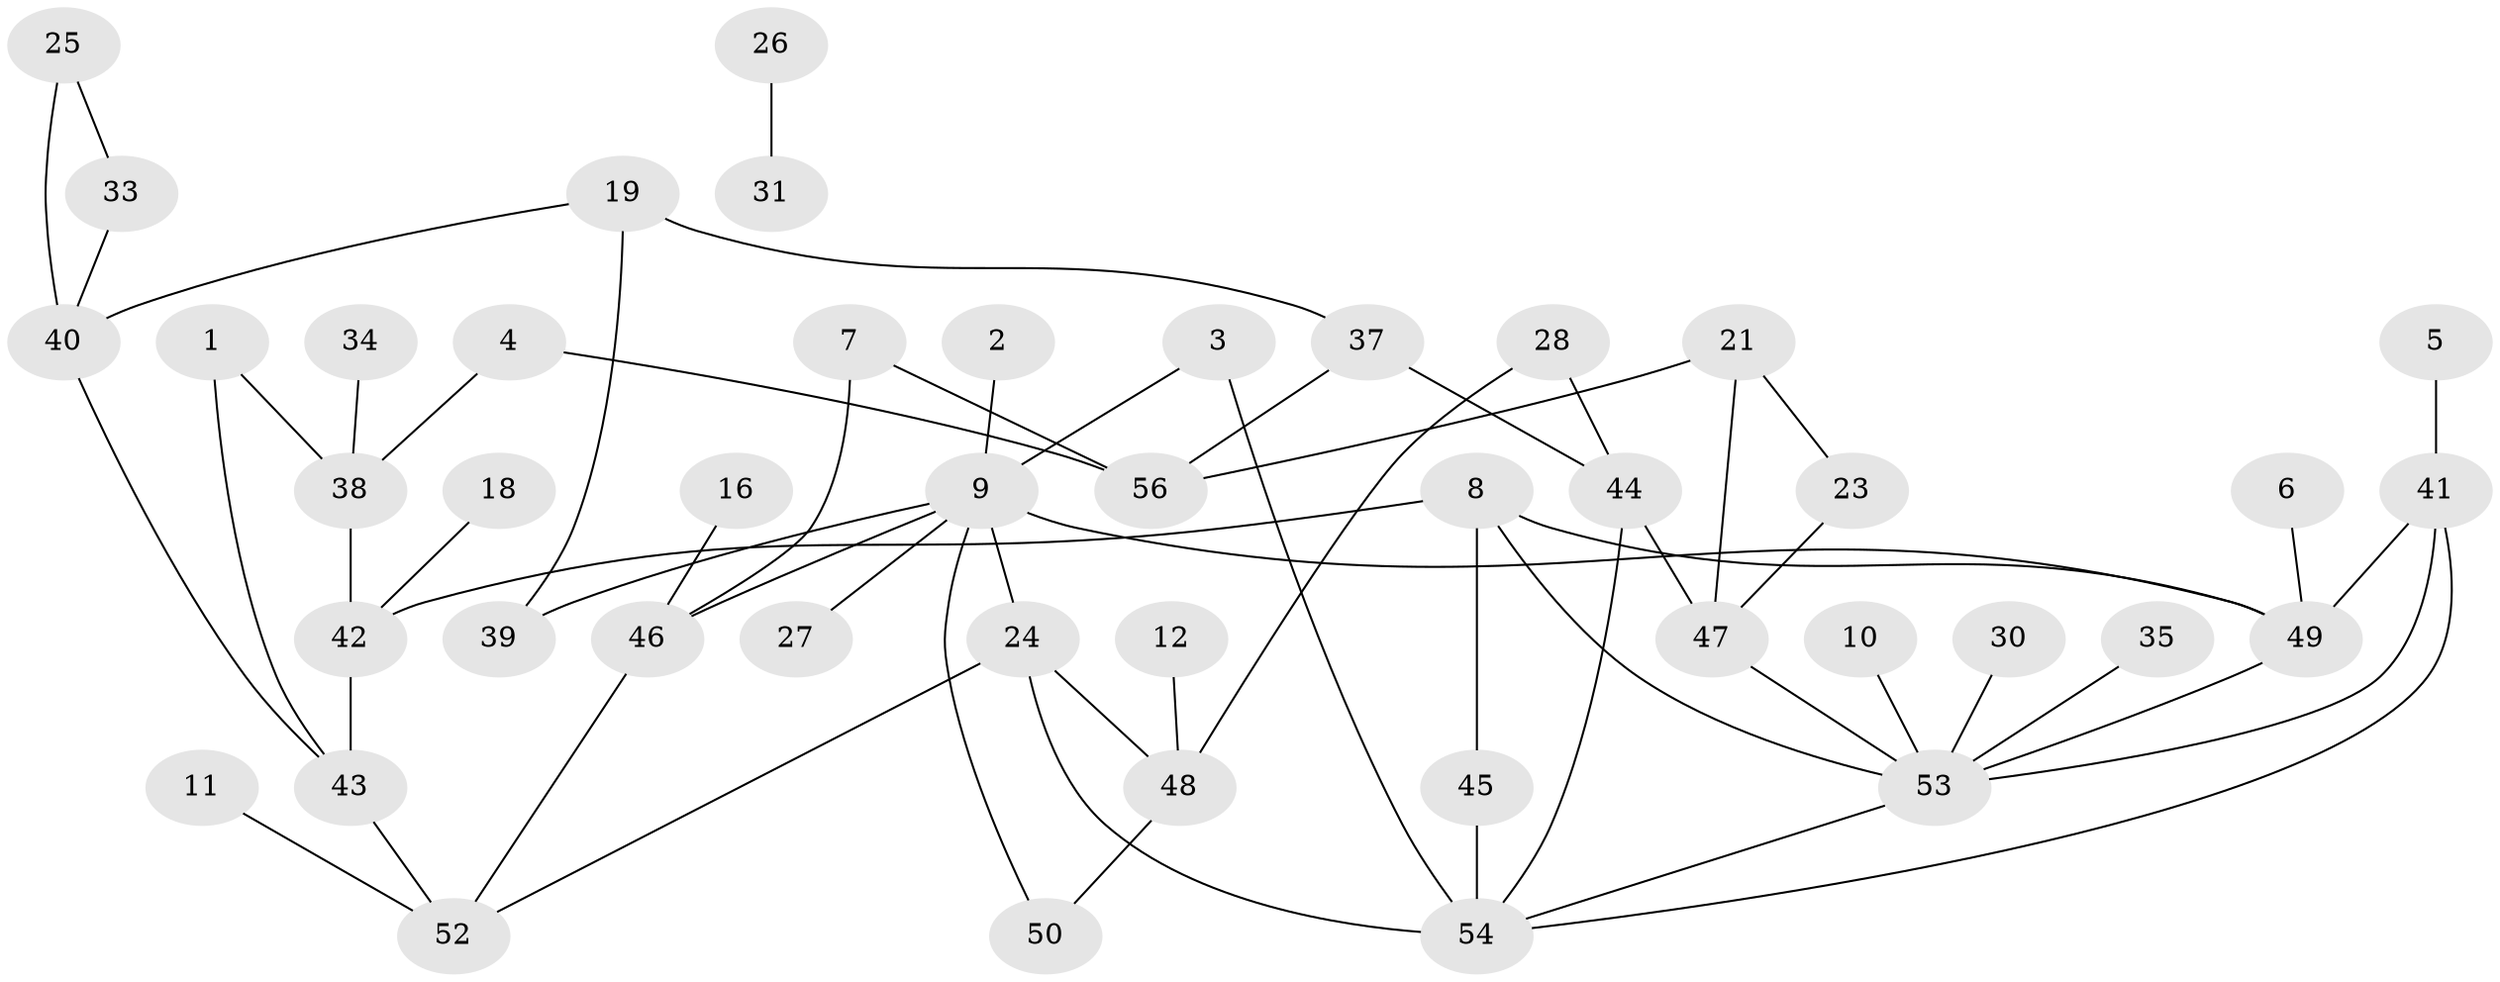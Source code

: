 // original degree distribution, {1: 0.26785714285714285, 2: 0.25892857142857145, 3: 0.22321428571428573, 4: 0.10714285714285714, 6: 0.008928571428571428, 5: 0.03571428571428571, 0: 0.08928571428571429, 7: 0.008928571428571428}
// Generated by graph-tools (version 1.1) at 2025/25/03/09/25 03:25:13]
// undirected, 45 vertices, 62 edges
graph export_dot {
graph [start="1"]
  node [color=gray90,style=filled];
  1;
  2;
  3;
  4;
  5;
  6;
  7;
  8;
  9;
  10;
  11;
  12;
  16;
  18;
  19;
  21;
  23;
  24;
  25;
  26;
  27;
  28;
  30;
  31;
  33;
  34;
  35;
  37;
  38;
  39;
  40;
  41;
  42;
  43;
  44;
  45;
  46;
  47;
  48;
  49;
  50;
  52;
  53;
  54;
  56;
  1 -- 38 [weight=1.0];
  1 -- 43 [weight=1.0];
  2 -- 9 [weight=1.0];
  3 -- 9 [weight=1.0];
  3 -- 54 [weight=2.0];
  4 -- 38 [weight=1.0];
  4 -- 56 [weight=1.0];
  5 -- 41 [weight=1.0];
  6 -- 49 [weight=1.0];
  7 -- 46 [weight=1.0];
  7 -- 56 [weight=1.0];
  8 -- 42 [weight=1.0];
  8 -- 45 [weight=1.0];
  8 -- 49 [weight=1.0];
  8 -- 53 [weight=1.0];
  9 -- 24 [weight=1.0];
  9 -- 27 [weight=1.0];
  9 -- 39 [weight=1.0];
  9 -- 46 [weight=1.0];
  9 -- 49 [weight=1.0];
  9 -- 50 [weight=1.0];
  10 -- 53 [weight=1.0];
  11 -- 52 [weight=1.0];
  12 -- 48 [weight=1.0];
  16 -- 46 [weight=1.0];
  18 -- 42 [weight=1.0];
  19 -- 37 [weight=1.0];
  19 -- 39 [weight=1.0];
  19 -- 40 [weight=1.0];
  21 -- 23 [weight=1.0];
  21 -- 47 [weight=2.0];
  21 -- 56 [weight=1.0];
  23 -- 47 [weight=1.0];
  24 -- 48 [weight=1.0];
  24 -- 52 [weight=1.0];
  24 -- 54 [weight=1.0];
  25 -- 33 [weight=1.0];
  25 -- 40 [weight=1.0];
  26 -- 31 [weight=1.0];
  28 -- 44 [weight=1.0];
  28 -- 48 [weight=1.0];
  30 -- 53 [weight=1.0];
  33 -- 40 [weight=1.0];
  34 -- 38 [weight=1.0];
  35 -- 53 [weight=1.0];
  37 -- 44 [weight=1.0];
  37 -- 56 [weight=1.0];
  38 -- 42 [weight=1.0];
  40 -- 43 [weight=1.0];
  41 -- 49 [weight=1.0];
  41 -- 53 [weight=1.0];
  41 -- 54 [weight=1.0];
  42 -- 43 [weight=1.0];
  43 -- 52 [weight=1.0];
  44 -- 47 [weight=3.0];
  44 -- 54 [weight=1.0];
  45 -- 54 [weight=1.0];
  46 -- 52 [weight=1.0];
  47 -- 53 [weight=1.0];
  48 -- 50 [weight=1.0];
  49 -- 53 [weight=1.0];
  53 -- 54 [weight=1.0];
}
